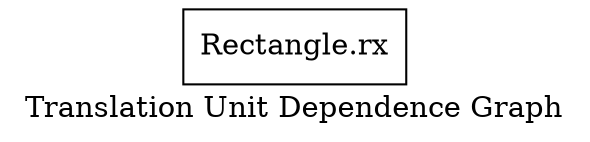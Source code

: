 digraph "Translation Unit Dependence Graph" {
	label="Translation Unit Dependence Graph";

	Node0x515000000438 [shape=record,label="{Rectangle.rx}"];
}

